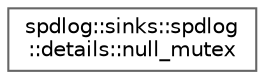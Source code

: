 digraph "类继承关系图"
{
 // LATEX_PDF_SIZE
  bgcolor="transparent";
  edge [fontname=Helvetica,fontsize=10,labelfontname=Helvetica,labelfontsize=10];
  node [fontname=Helvetica,fontsize=10,shape=box,height=0.2,width=0.4];
  rankdir="LR";
  Node0 [id="Node000000",label="spdlog::sinks::spdlog\l::details::null_mutex",height=0.2,width=0.4,color="grey40", fillcolor="white", style="filled",URL="$structspdlog_1_1sinks_1_1spdlog_1_1details_1_1null__mutex.html",tooltip=" "];
}
